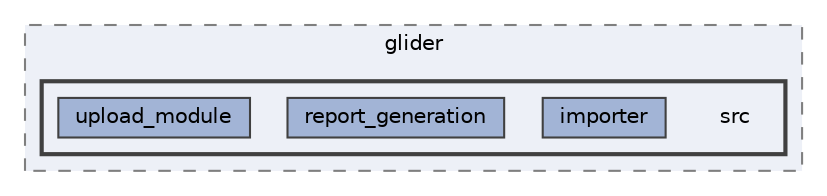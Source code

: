 digraph "/Users/michellmonroy/Documents/dev-glider/glider/src"
{
 // LATEX_PDF_SIZE
  bgcolor="transparent";
  edge [fontname=Helvetica,fontsize=10,labelfontname=Helvetica,labelfontsize=10];
  node [fontname=Helvetica,fontsize=10,shape=box,height=0.2,width=0.4];
  compound=true
  subgraph clusterdir_5720a7676a55ec76f91ea4f7699b463b {
    graph [ bgcolor="#edf0f7", pencolor="grey50", label="glider", fontname=Helvetica,fontsize=10 style="filled,dashed", URL="dir_5720a7676a55ec76f91ea4f7699b463b.html",tooltip=""]
  subgraph clusterdir_c0f187b8c8ed7d547ff7370140bf8b79 {
    graph [ bgcolor="#edf0f7", pencolor="grey25", label="", fontname=Helvetica,fontsize=10 style="filled,bold", URL="dir_c0f187b8c8ed7d547ff7370140bf8b79.html",tooltip=""]
    dir_c0f187b8c8ed7d547ff7370140bf8b79 [shape=plaintext, label="src"];
  dir_aab15da9927926e4d35fbd28e8577a28 [label="importer", fillcolor="#a2b4d6", color="grey25", style="filled", URL="dir_aab15da9927926e4d35fbd28e8577a28.html",tooltip=""];
  dir_687a6e4ee50a98bee8c07bdace5df0bd [label="report_generation", fillcolor="#a2b4d6", color="grey25", style="filled", URL="dir_687a6e4ee50a98bee8c07bdace5df0bd.html",tooltip=""];
  dir_eff18af4de1f3c824a34cf33edecc0fd [label="upload_module", fillcolor="#a2b4d6", color="grey25", style="filled", URL="dir_eff18af4de1f3c824a34cf33edecc0fd.html",tooltip=""];
  }
  }
}
